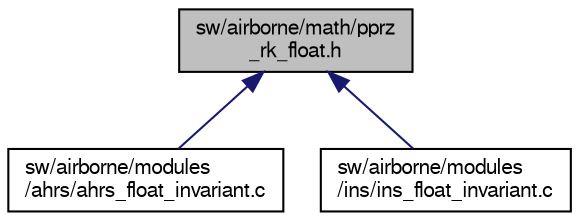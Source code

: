 digraph "sw/airborne/math/pprz_rk_float.h"
{
  edge [fontname="FreeSans",fontsize="10",labelfontname="FreeSans",labelfontsize="10"];
  node [fontname="FreeSans",fontsize="10",shape=record];
  Node1 [label="sw/airborne/math/pprz\l_rk_float.h",height=0.2,width=0.4,color="black", fillcolor="grey75", style="filled", fontcolor="black"];
  Node1 -> Node2 [dir="back",color="midnightblue",fontsize="10",style="solid",fontname="FreeSans"];
  Node2 [label="sw/airborne/modules\l/ahrs/ahrs_float_invariant.c",height=0.2,width=0.4,color="black", fillcolor="white", style="filled",URL="$ahrs__float__invariant_8c.html"];
  Node1 -> Node3 [dir="back",color="midnightblue",fontsize="10",style="solid",fontname="FreeSans"];
  Node3 [label="sw/airborne/modules\l/ins/ins_float_invariant.c",height=0.2,width=0.4,color="black", fillcolor="white", style="filled",URL="$ins__float__invariant_8c.html"];
}
